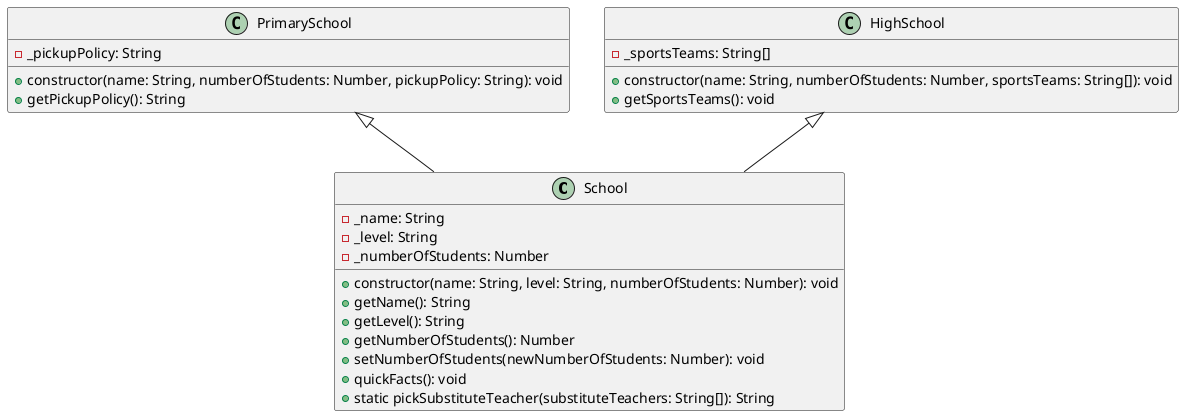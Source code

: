 @startuml

class School {
  -_name: String
  -_level: String
  -_numberOfStudents: Number

  +constructor(name: String, level: String, numberOfStudents: Number): void
  +getName(): String
  +getLevel(): String
  +getNumberOfStudents(): Number
  +setNumberOfStudents(newNumberOfStudents: Number): void
  +quickFacts(): void
  +static pickSubstituteTeacher(substituteTeachers: String[]): String
}

class PrimarySchool {
  -_pickupPolicy: String

  +constructor(name: String, numberOfStudents: Number, pickupPolicy: String): void
  +getPickupPolicy(): String
}

class HighSchool {
  -_sportsTeams: String[]

  +constructor(name: String, numberOfStudents: Number, sportsTeams: String[]): void
  +getSportsTeams(): void
}

PrimarySchool <|-- School
HighSchool <|-- School

@enduml